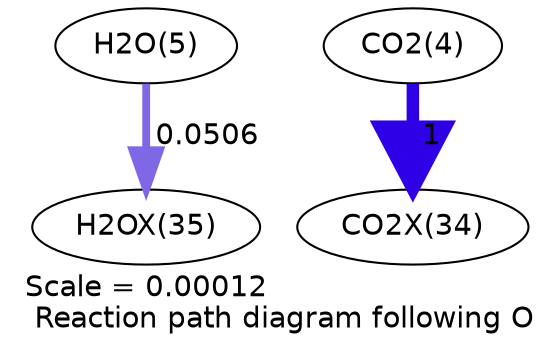 digraph reaction_paths {
center=1;
s7 -> s40[fontname="Helvetica", penwidth=3.75, arrowsize=1.87, color="0.7, 0.551, 0.9"
, label=" 0.0506"];
s6 -> s39[fontname="Helvetica", penwidth=6, arrowsize=3, color="0.7, 1.5, 0.9"
, label=" 1"];
s6 [ fontname="Helvetica", label="CO2(4)"];
s7 [ fontname="Helvetica", label="H2O(5)"];
s39 [ fontname="Helvetica", label="CO2X(34)"];
s40 [ fontname="Helvetica", label="H2OX(35)"];
 label = "Scale = 0.00012\l Reaction path diagram following O";
 fontname = "Helvetica";
}
